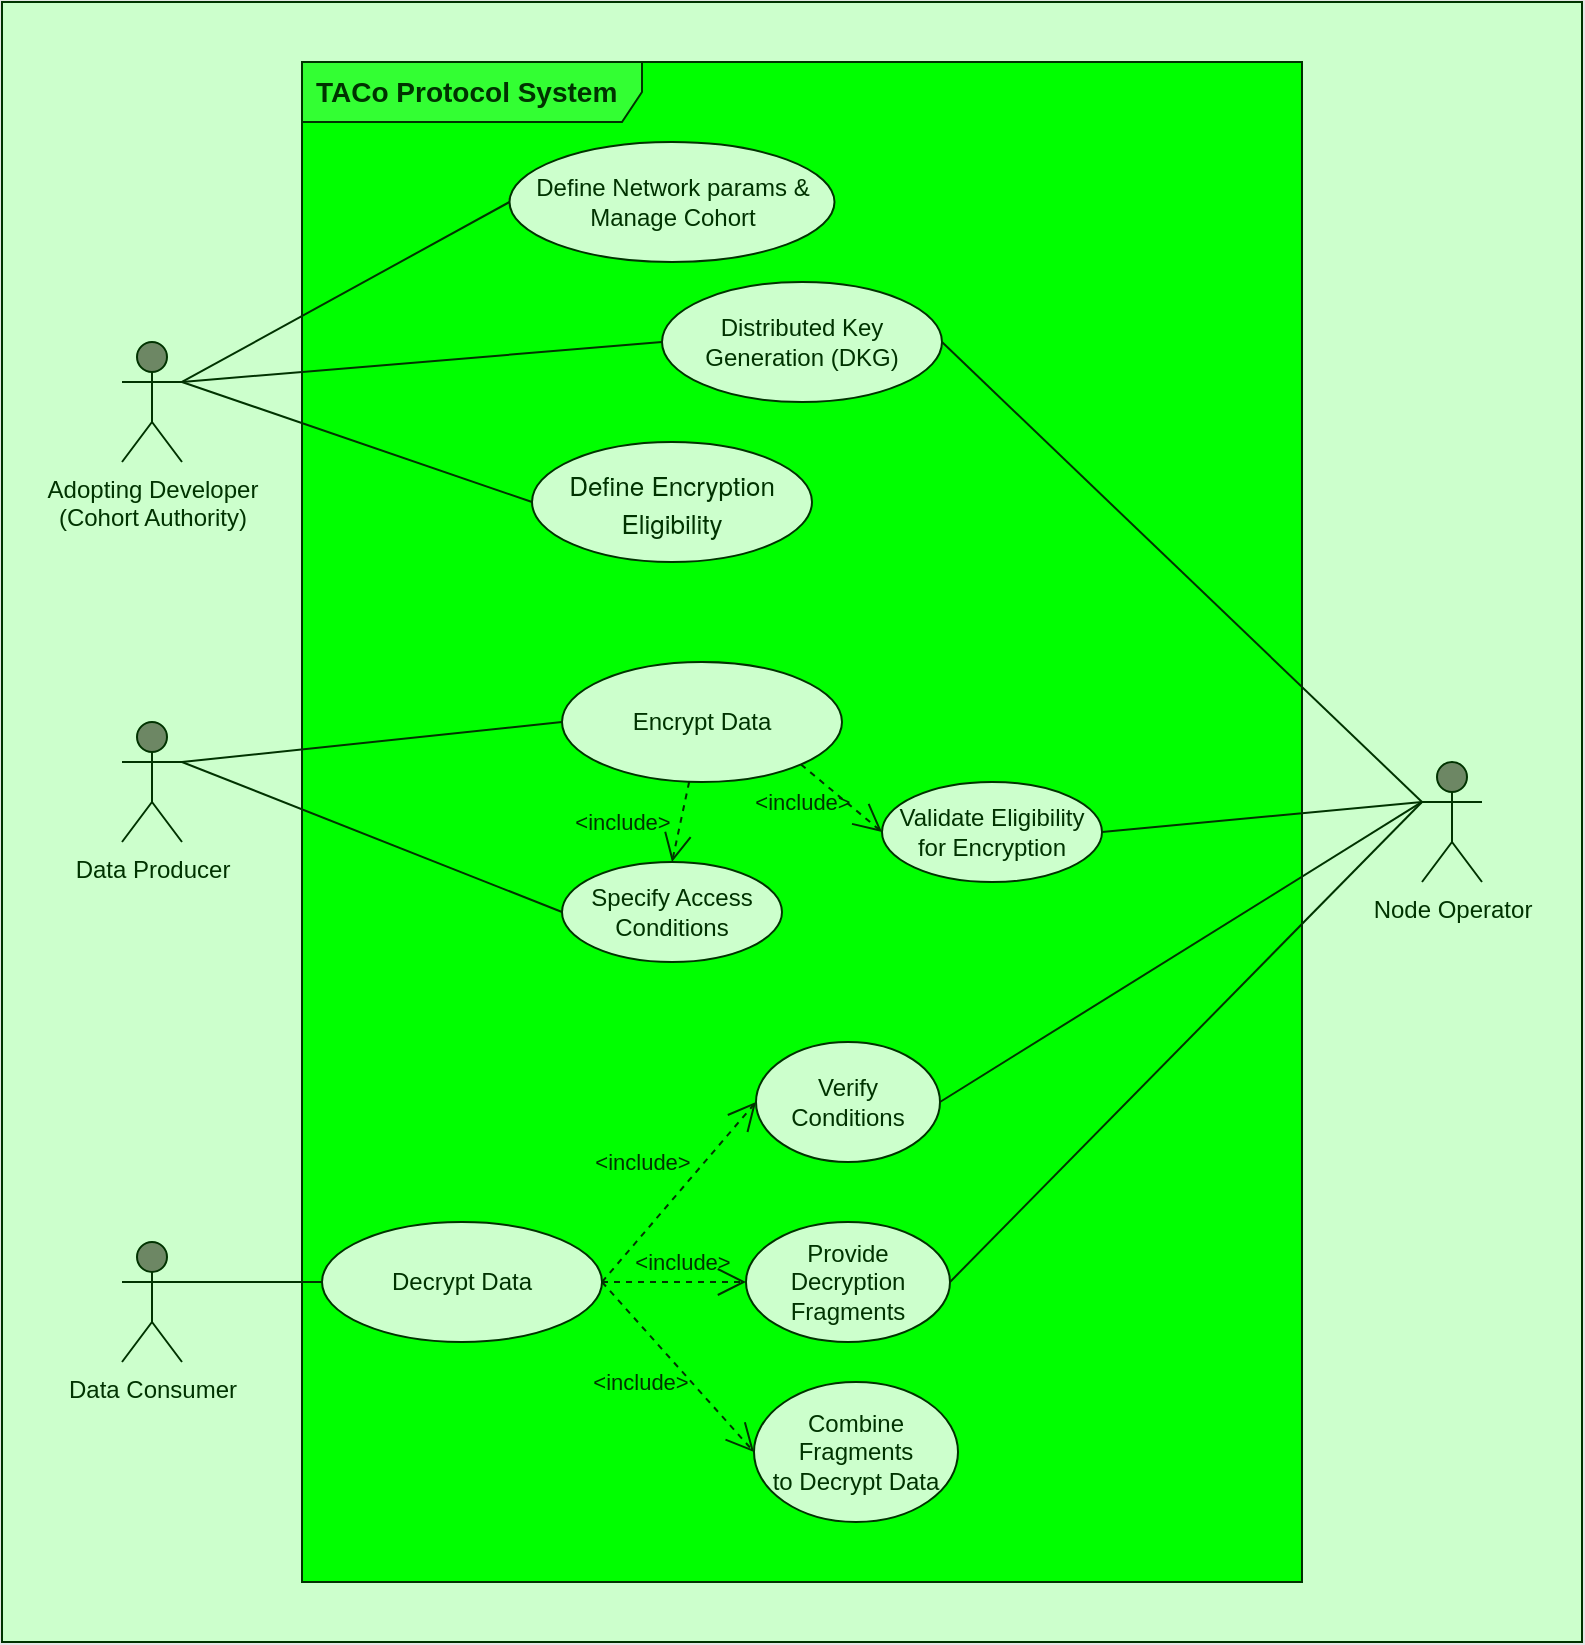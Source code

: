<mxfile>
    <diagram id="taco-protocol-usecase" name="TACo Protocol Use Case">
        <mxGraphModel dx="730" dy="831" grid="1" gridSize="10" guides="1" tooltips="1" connect="1" arrows="1" fold="1" page="1" pageScale="1" pageWidth="850" pageHeight="1100" background="#E6E6E6" math="0" shadow="0">
            <root>
                <mxCell id="0"/>
                <mxCell id="1" parent="0"/>
                <mxCell id="68" value="" style="rounded=0;whiteSpace=wrap;html=1;strokeColor=#003300;fillColor=#CCFFCC;" parent="1" vertex="1">
                    <mxGeometry width="790" height="820" as="geometry"/>
                </mxCell>
                <mxCell id="28" value="TACo Protocol System" style="shape=umlFrame;whiteSpace=wrap;html=1;width=170;height=30;boundedLbl=1;verticalAlign=top;align=left;spacingLeft=5;swimlaneFillColor=#00FF00;rounded=1;fontSize=14;fontStyle=1;fillStyle=solid;fillColor=#33FF33;strokeColor=#003300;fontColor=#003300;" parent="1" vertex="1">
                    <mxGeometry x="150" y="30" width="500" height="760" as="geometry"/>
                </mxCell>
                <mxCell id="29" value="Adopting Developer&lt;br&gt;(Cohort Authority)" style="shape=umlActor;verticalLabelPosition=bottom;verticalAlign=top;html=1;strokeColor=#003300;fillColor=#6d8764;fontColor=#003300;labelBackgroundColor=none;labelBorderColor=none;" parent="1" vertex="1">
                    <mxGeometry x="60" y="170" width="30" height="60" as="geometry"/>
                </mxCell>
                <mxCell id="30" value="Data Producer" style="shape=umlActor;verticalLabelPosition=bottom;verticalAlign=top;html=1;strokeColor=#003300;fillColor=#6d8764;fontColor=#003300;labelBackgroundColor=none;labelBorderColor=none;" parent="1" vertex="1">
                    <mxGeometry x="60" y="360" width="30" height="60" as="geometry"/>
                </mxCell>
                <mxCell id="31" value="Data Consumer" style="shape=umlActor;verticalLabelPosition=bottom;verticalAlign=top;html=1;strokeColor=#003300;fillColor=#6d8764;fontColor=#003300;labelBackgroundColor=none;labelBorderColor=none;" parent="1" vertex="1">
                    <mxGeometry x="60" y="620" width="30" height="60" as="geometry"/>
                </mxCell>
                <mxCell id="32" value="Node Operator" style="shape=umlActor;verticalLabelPosition=bottom;verticalAlign=top;html=1;strokeColor=#003300;fillColor=#6d8764;fontColor=#003300;labelBackgroundColor=none;labelBorderColor=none;" parent="1" vertex="1">
                    <mxGeometry x="710" y="380" width="30" height="60" as="geometry"/>
                </mxCell>
                <mxCell id="33" value="Distributed Key Generation (DKG)" style="ellipse;whiteSpace=wrap;html=1;strokeColor=#003300;fillColor=#CCFFCC;fontColor=#003300;labelBackgroundColor=none;labelBorderColor=none;" parent="1" vertex="1">
                    <mxGeometry x="330" y="140" width="140" height="60" as="geometry"/>
                </mxCell>
                <mxCell id="34" value="Define Network params &amp;amp; Manage Cohort" style="ellipse;whiteSpace=wrap;html=1;strokeColor=#003300;fillColor=#CCFFCC;fontColor=#003300;labelBackgroundColor=none;labelBorderColor=none;" parent="1" vertex="1">
                    <mxGeometry x="253.75" y="70" width="162.5" height="60" as="geometry"/>
                </mxCell>
                <mxCell id="35" value="&lt;p style=&quot;margin: 0px; font-variant-numeric: normal; font-variant-east-asian: normal; font-variant-alternates: normal; font-size-adjust: none; font-kerning: auto; font-optical-sizing: auto; font-feature-settings: normal; font-variation-settings: normal; font-variant-position: normal; font-stretch: normal; font-size: 13px; line-height: normal; font-family: &amp;quot;Helvetica Neue&amp;quot;;&quot; class=&quot;p1&quot;&gt;Define Encryption Eligibility&lt;/p&gt;" style="ellipse;whiteSpace=wrap;html=1;strokeColor=#003300;fillColor=#CCFFCC;fontColor=#003300;labelBackgroundColor=none;labelBorderColor=none;align=center;" parent="1" vertex="1">
                    <mxGeometry x="265" y="220" width="140" height="60" as="geometry"/>
                </mxCell>
                <mxCell id="36" value="Encrypt Data" style="ellipse;whiteSpace=wrap;html=1;strokeColor=#003300;fillColor=#CCFFCC;fontColor=#003300;labelBackgroundColor=none;labelBorderColor=none;" parent="1" vertex="1">
                    <mxGeometry x="280" y="330" width="140" height="60" as="geometry"/>
                </mxCell>
                <mxCell id="37" value="Specify Access Conditions" style="ellipse;whiteSpace=wrap;html=1;strokeColor=#003300;fillColor=#CCFFCC;fontColor=#003300;labelBackgroundColor=none;labelBorderColor=none;" parent="1" vertex="1">
                    <mxGeometry x="280" y="430" width="110" height="50" as="geometry"/>
                </mxCell>
                <mxCell id="39" value="Verify Conditions" style="ellipse;whiteSpace=wrap;html=1;strokeColor=#003300;fillColor=#CCFFCC;fontColor=#003300;labelBackgroundColor=none;labelBorderColor=none;" parent="1" vertex="1">
                    <mxGeometry x="377" y="520" width="92" height="60" as="geometry"/>
                </mxCell>
                <mxCell id="40" value="Provide Decryption&#10;Fragments" style="ellipse;whiteSpace=wrap;html=1;strokeColor=#003300;fillColor=#CCFFCC;fontColor=#003300;labelBackgroundColor=none;labelBorderColor=none;" parent="1" vertex="1">
                    <mxGeometry x="372" y="610" width="102" height="60" as="geometry"/>
                </mxCell>
                <mxCell id="41" value="Combine Fragments&#10;to Decrypt Data" style="ellipse;whiteSpace=wrap;html=1;strokeColor=#003300;fillColor=#CCFFCC;fontColor=#003300;labelBackgroundColor=none;labelBorderColor=none;" parent="1" vertex="1">
                    <mxGeometry x="376" y="690" width="102" height="70" as="geometry"/>
                </mxCell>
                <mxCell id="42" value="" style="endArrow=none;html=1;rounded=0;exitX=1;exitY=0.333;exitDx=0;exitDy=0;exitPerimeter=0;entryX=0;entryY=0.5;entryDx=0;entryDy=0;strokeColor=#003300;fontColor=#003300;" parent="1" source="29" target="33" edge="1">
                    <mxGeometry width="50" height="50" relative="1" as="geometry">
                        <mxPoint x="90" y="190" as="sourcePoint"/>
                        <mxPoint x="140" y="140" as="targetPoint"/>
                    </mxGeometry>
                </mxCell>
                <mxCell id="43" value="" style="endArrow=none;html=1;rounded=0;exitX=1;exitY=0.333;exitDx=0;exitDy=0;exitPerimeter=0;entryX=0;entryY=0.5;entryDx=0;entryDy=0;strokeColor=#003300;fontColor=#003300;" parent="1" source="29" target="34" edge="1">
                    <mxGeometry width="50" height="50" relative="1" as="geometry">
                        <mxPoint x="90" y="190" as="sourcePoint"/>
                        <mxPoint x="140" y="140" as="targetPoint"/>
                    </mxGeometry>
                </mxCell>
                <mxCell id="44" value="" style="endArrow=none;html=1;rounded=0;exitX=1;exitY=0.333;exitDx=0;exitDy=0;exitPerimeter=0;entryX=0;entryY=0.5;entryDx=0;entryDy=0;strokeColor=#003300;fontColor=#003300;" parent="1" source="29" target="35" edge="1">
                    <mxGeometry width="50" height="50" relative="1" as="geometry">
                        <mxPoint x="90" y="190" as="sourcePoint"/>
                        <mxPoint x="140" y="140" as="targetPoint"/>
                    </mxGeometry>
                </mxCell>
                <mxCell id="45" value="" style="endArrow=none;html=1;rounded=0;exitX=1;exitY=0.333;exitDx=0;exitDy=0;exitPerimeter=0;entryX=0;entryY=0.5;entryDx=0;entryDy=0;strokeColor=#003300;fontColor=#003300;" parent="1" source="30" target="36" edge="1">
                    <mxGeometry width="50" height="50" relative="1" as="geometry">
                        <mxPoint x="90" y="380" as="sourcePoint"/>
                        <mxPoint x="140" y="330" as="targetPoint"/>
                    </mxGeometry>
                </mxCell>
                <mxCell id="46" value="" style="endArrow=none;html=1;rounded=0;exitX=1;exitY=0.333;exitDx=0;exitDy=0;exitPerimeter=0;entryX=0;entryY=0.5;entryDx=0;entryDy=0;strokeColor=#003300;fontColor=#003300;" parent="1" source="30" target="37" edge="1">
                    <mxGeometry width="50" height="50" relative="1" as="geometry">
                        <mxPoint x="90" y="380" as="sourcePoint"/>
                        <mxPoint x="140" y="330" as="targetPoint"/>
                    </mxGeometry>
                </mxCell>
                <mxCell id="47" value="" style="endArrow=none;html=1;rounded=0;exitX=1;exitY=0.333;exitDx=0;exitDy=0;exitPerimeter=0;entryX=0;entryY=0.5;entryDx=0;entryDy=0;strokeColor=#003300;fontColor=#003300;" parent="1" source="31" target="62" edge="1">
                    <mxGeometry width="50" height="50" relative="1" as="geometry">
                        <mxPoint x="710" y="190" as="sourcePoint"/>
                        <mxPoint x="660" y="140" as="targetPoint"/>
                    </mxGeometry>
                </mxCell>
                <mxCell id="49" value="" style="endArrow=none;html=1;rounded=0;exitX=0;exitY=0.333;exitDx=0;exitDy=0;exitPerimeter=0;entryX=1;entryY=0.5;entryDx=0;entryDy=0;strokeColor=#003300;fontColor=#003300;" parent="1" source="32" target="39" edge="1">
                    <mxGeometry width="50" height="50" relative="1" as="geometry">
                        <mxPoint x="710" y="380" as="sourcePoint"/>
                        <mxPoint x="660" y="330" as="targetPoint"/>
                    </mxGeometry>
                </mxCell>
                <mxCell id="50" value="" style="endArrow=none;html=1;rounded=0;exitX=0;exitY=0.333;exitDx=0;exitDy=0;exitPerimeter=0;entryX=1;entryY=0.5;entryDx=0;entryDy=0;strokeColor=#003300;fontColor=#003300;" parent="1" source="32" target="40" edge="1">
                    <mxGeometry width="50" height="50" relative="1" as="geometry">
                        <mxPoint x="710" y="380" as="sourcePoint"/>
                        <mxPoint x="660" y="330" as="targetPoint"/>
                    </mxGeometry>
                </mxCell>
                <mxCell id="51" value="&amp;lt;include&amp;gt;" style="endArrow=open;endSize=12;dashed=1;html=1;rounded=0;entryX=0.5;entryY=0;entryDx=0;entryDy=0;strokeColor=#003300;fontColor=#003300;fillColor=#6d8764;labelBackgroundColor=none;labelBorderColor=none;" parent="1" source="36" target="37" edge="1">
                    <mxGeometry x="0.302" y="-29" width="160" relative="1" as="geometry">
                        <mxPoint x="450" y="420" as="sourcePoint"/>
                        <mxPoint x="450" y="370" as="targetPoint"/>
                        <mxPoint as="offset"/>
                    </mxGeometry>
                </mxCell>
                <mxCell id="55" value="" style="endArrow=none;html=1;rounded=0;exitX=0;exitY=0.333;exitDx=0;exitDy=0;exitPerimeter=0;entryX=1;entryY=0.5;entryDx=0;entryDy=0;strokeColor=#003300;fontColor=#003300;" parent="1" source="32" target="33" edge="1">
                    <mxGeometry width="50" height="50" relative="1" as="geometry">
                        <mxPoint x="720" y="430" as="sourcePoint"/>
                        <mxPoint x="590" y="780" as="targetPoint"/>
                    </mxGeometry>
                </mxCell>
                <mxCell id="56" value="Validate Eligibility for Encryption" style="ellipse;whiteSpace=wrap;html=1;strokeColor=#003300;fillColor=#CCFFCC;fontColor=#003300;labelBackgroundColor=none;labelBorderColor=none;" parent="1" vertex="1">
                    <mxGeometry x="440" y="390" width="110" height="50" as="geometry"/>
                </mxCell>
                <mxCell id="59" value="&amp;lt;include&amp;gt;" style="endArrow=open;endSize=12;dashed=1;html=1;rounded=0;exitX=1;exitY=1;exitDx=0;exitDy=0;entryX=0;entryY=0.5;entryDx=0;entryDy=0;strokeColor=#003300;fontColor=#003300;fillColor=#6d8764;labelBackgroundColor=none;labelBorderColor=none;" parent="1" source="36" target="56" edge="1">
                    <mxGeometry x="-0.529" y="-14" width="160" relative="1" as="geometry">
                        <mxPoint x="360" y="440" as="sourcePoint"/>
                        <mxPoint x="360" y="400" as="targetPoint"/>
                        <mxPoint as="offset"/>
                    </mxGeometry>
                </mxCell>
                <mxCell id="61" value="" style="endArrow=none;html=1;rounded=0;exitX=0;exitY=0.333;exitDx=0;exitDy=0;exitPerimeter=0;entryX=1;entryY=0.5;entryDx=0;entryDy=0;strokeColor=#003300;fontColor=#003300;" parent="1" source="32" target="56" edge="1">
                    <mxGeometry width="50" height="50" relative="1" as="geometry">
                        <mxPoint x="760" y="410" as="sourcePoint"/>
                        <mxPoint x="490" y="640" as="targetPoint"/>
                    </mxGeometry>
                </mxCell>
                <mxCell id="62" value="Decrypt Data" style="ellipse;whiteSpace=wrap;html=1;strokeColor=#003300;fillColor=#CCFFCC;fontColor=#003300;labelBackgroundColor=none;labelBorderColor=none;" parent="1" vertex="1">
                    <mxGeometry x="160" y="610" width="140" height="60" as="geometry"/>
                </mxCell>
                <mxCell id="64" value="&amp;lt;include&amp;gt;" style="endArrow=open;endSize=12;dashed=1;html=1;rounded=0;exitX=1;exitY=0.5;exitDx=0;exitDy=0;entryX=0;entryY=0.5;entryDx=0;entryDy=0;strokeColor=#003300;fontColor=#003300;fillColor=#6d8764;labelBackgroundColor=none;labelBorderColor=none;" parent="1" source="62" target="39" edge="1">
                    <mxGeometry x="-0.011" y="24" width="160" relative="1" as="geometry">
                        <mxPoint x="300" y="650" as="sourcePoint"/>
                        <mxPoint x="388" y="640" as="targetPoint"/>
                        <mxPoint as="offset"/>
                    </mxGeometry>
                </mxCell>
                <mxCell id="65" value="&amp;lt;include&amp;gt;" style="endArrow=open;endSize=12;dashed=1;html=1;rounded=0;exitX=1;exitY=0.5;exitDx=0;exitDy=0;entryX=0;entryY=0.5;entryDx=0;entryDy=0;strokeColor=#003300;fontColor=#003300;fillColor=#6d8764;labelBackgroundColor=none;labelBorderColor=none;" parent="1" source="62" target="40" edge="1">
                    <mxGeometry x="0.111" y="10" width="160" relative="1" as="geometry">
                        <mxPoint x="310" y="660" as="sourcePoint"/>
                        <mxPoint x="398" y="650" as="targetPoint"/>
                        <mxPoint as="offset"/>
                    </mxGeometry>
                </mxCell>
                <mxCell id="66" value="&amp;lt;include&amp;gt;" style="endArrow=open;endSize=12;dashed=1;html=1;rounded=0;exitX=1;exitY=0.5;exitDx=0;exitDy=0;entryX=0;entryY=0.5;entryDx=0;entryDy=0;strokeColor=#003300;fontColor=#003300;fillColor=#6d8764;labelBackgroundColor=none;labelBorderColor=none;" parent="1" source="62" target="41" edge="1">
                    <mxGeometry x="-0.112" y="-18" width="160" relative="1" as="geometry">
                        <mxPoint x="320" y="670" as="sourcePoint"/>
                        <mxPoint x="408" y="660" as="targetPoint"/>
                        <mxPoint x="-1" as="offset"/>
                    </mxGeometry>
                </mxCell>
            </root>
        </mxGraphModel>
    </diagram>
</mxfile>